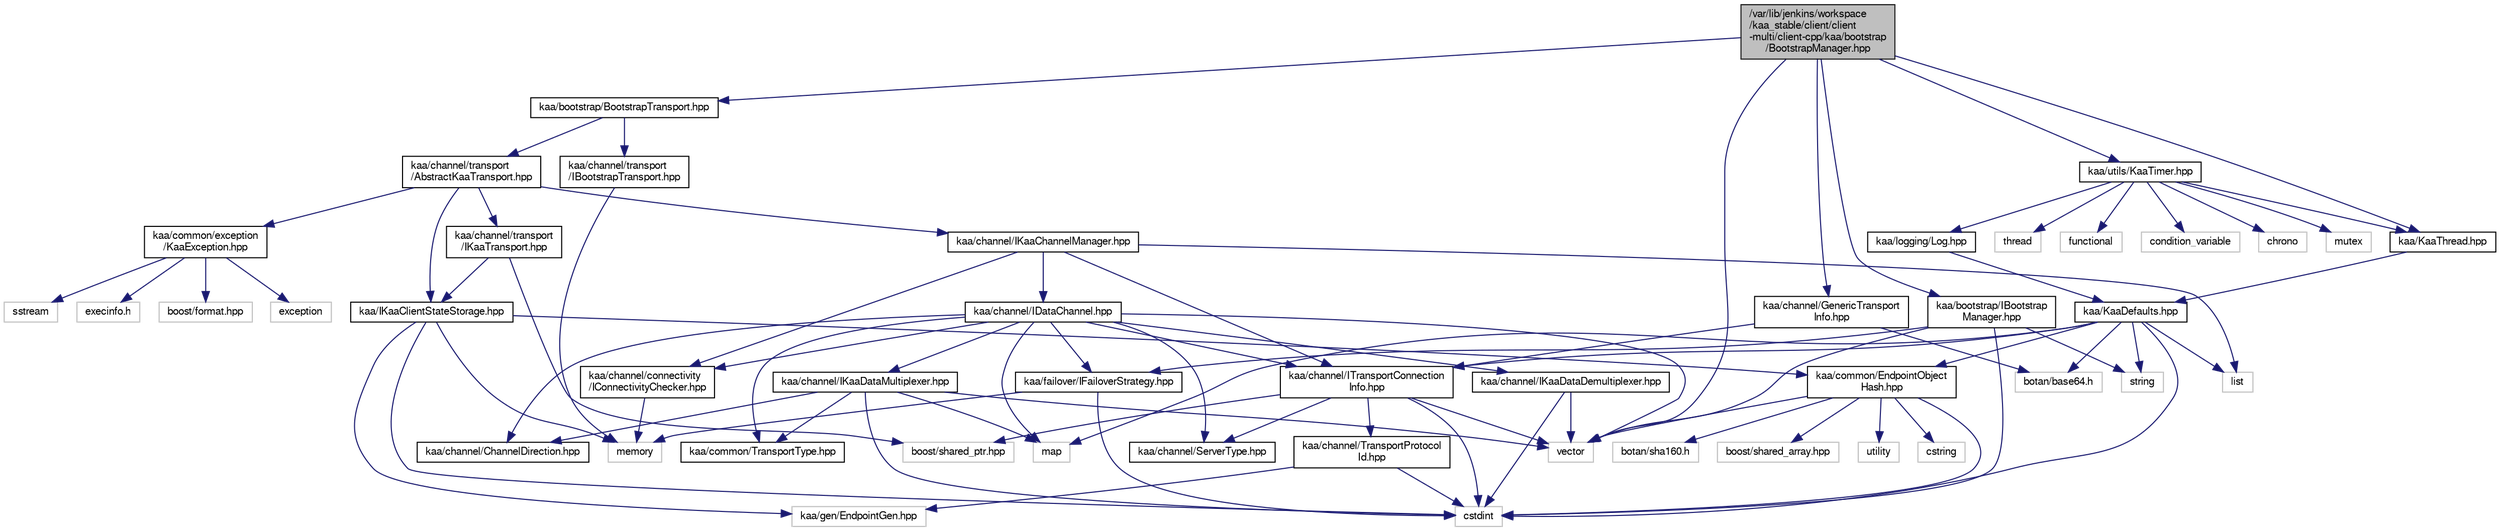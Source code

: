 digraph "/var/lib/jenkins/workspace/kaa_stable/client/client-multi/client-cpp/kaa/bootstrap/BootstrapManager.hpp"
{
  bgcolor="transparent";
  edge [fontname="FreeSans",fontsize="10",labelfontname="FreeSans",labelfontsize="10"];
  node [fontname="FreeSans",fontsize="10",shape=record];
  Node1 [label="/var/lib/jenkins/workspace\l/kaa_stable/client/client\l-multi/client-cpp/kaa/bootstrap\l/BootstrapManager.hpp",height=0.2,width=0.4,color="black", fillcolor="grey75", style="filled" fontcolor="black"];
  Node1 -> Node2 [color="midnightblue",fontsize="10",style="solid",fontname="FreeSans"];
  Node2 [label="vector",height=0.2,width=0.4,color="grey75"];
  Node1 -> Node3 [color="midnightblue",fontsize="10",style="solid",fontname="FreeSans"];
  Node3 [label="kaa/KaaThread.hpp",height=0.2,width=0.4,color="black",URL="$KaaThread_8hpp.html"];
  Node3 -> Node4 [color="midnightblue",fontsize="10",style="solid",fontname="FreeSans"];
  Node4 [label="kaa/KaaDefaults.hpp",height=0.2,width=0.4,color="black",URL="$KaaDefaults_8hpp.html"];
  Node4 -> Node5 [color="midnightblue",fontsize="10",style="solid",fontname="FreeSans"];
  Node5 [label="map",height=0.2,width=0.4,color="grey75"];
  Node4 -> Node6 [color="midnightblue",fontsize="10",style="solid",fontname="FreeSans"];
  Node6 [label="list",height=0.2,width=0.4,color="grey75"];
  Node4 -> Node7 [color="midnightblue",fontsize="10",style="solid",fontname="FreeSans"];
  Node7 [label="string",height=0.2,width=0.4,color="grey75"];
  Node4 -> Node8 [color="midnightblue",fontsize="10",style="solid",fontname="FreeSans"];
  Node8 [label="botan/base64.h",height=0.2,width=0.4,color="grey75"];
  Node4 -> Node9 [color="midnightblue",fontsize="10",style="solid",fontname="FreeSans"];
  Node9 [label="cstdint",height=0.2,width=0.4,color="grey75"];
  Node4 -> Node10 [color="midnightblue",fontsize="10",style="solid",fontname="FreeSans"];
  Node10 [label="kaa/common/EndpointObject\lHash.hpp",height=0.2,width=0.4,color="black",URL="$EndpointObjectHash_8hpp.html"];
  Node10 -> Node11 [color="midnightblue",fontsize="10",style="solid",fontname="FreeSans"];
  Node11 [label="utility",height=0.2,width=0.4,color="grey75"];
  Node10 -> Node12 [color="midnightblue",fontsize="10",style="solid",fontname="FreeSans"];
  Node12 [label="cstring",height=0.2,width=0.4,color="grey75"];
  Node10 -> Node2 [color="midnightblue",fontsize="10",style="solid",fontname="FreeSans"];
  Node10 -> Node13 [color="midnightblue",fontsize="10",style="solid",fontname="FreeSans"];
  Node13 [label="botan/sha160.h",height=0.2,width=0.4,color="grey75"];
  Node10 -> Node9 [color="midnightblue",fontsize="10",style="solid",fontname="FreeSans"];
  Node10 -> Node14 [color="midnightblue",fontsize="10",style="solid",fontname="FreeSans"];
  Node14 [label="boost/shared_array.hpp",height=0.2,width=0.4,color="grey75"];
  Node4 -> Node15 [color="midnightblue",fontsize="10",style="solid",fontname="FreeSans"];
  Node15 [label="kaa/channel/ITransportConnection\lInfo.hpp",height=0.2,width=0.4,color="black",URL="$ITransportConnectionInfo_8hpp.html"];
  Node15 -> Node9 [color="midnightblue",fontsize="10",style="solid",fontname="FreeSans"];
  Node15 -> Node2 [color="midnightblue",fontsize="10",style="solid",fontname="FreeSans"];
  Node15 -> Node16 [color="midnightblue",fontsize="10",style="solid",fontname="FreeSans"];
  Node16 [label="boost/shared_ptr.hpp",height=0.2,width=0.4,color="grey75"];
  Node15 -> Node17 [color="midnightblue",fontsize="10",style="solid",fontname="FreeSans"];
  Node17 [label="kaa/channel/ServerType.hpp",height=0.2,width=0.4,color="black",URL="$ServerType_8hpp.html"];
  Node15 -> Node18 [color="midnightblue",fontsize="10",style="solid",fontname="FreeSans"];
  Node18 [label="kaa/channel/TransportProtocol\lId.hpp",height=0.2,width=0.4,color="black",URL="$TransportProtocolId_8hpp.html"];
  Node18 -> Node9 [color="midnightblue",fontsize="10",style="solid",fontname="FreeSans"];
  Node18 -> Node19 [color="midnightblue",fontsize="10",style="solid",fontname="FreeSans"];
  Node19 [label="kaa/gen/EndpointGen.hpp",height=0.2,width=0.4,color="grey75"];
  Node1 -> Node20 [color="midnightblue",fontsize="10",style="solid",fontname="FreeSans"];
  Node20 [label="kaa/bootstrap/IBootstrap\lManager.hpp",height=0.2,width=0.4,color="black",URL="$IBootstrapManager_8hpp.html"];
  Node20 -> Node2 [color="midnightblue",fontsize="10",style="solid",fontname="FreeSans"];
  Node20 -> Node7 [color="midnightblue",fontsize="10",style="solid",fontname="FreeSans"];
  Node20 -> Node9 [color="midnightblue",fontsize="10",style="solid",fontname="FreeSans"];
  Node20 -> Node21 [color="midnightblue",fontsize="10",style="solid",fontname="FreeSans"];
  Node21 [label="kaa/failover/IFailoverStrategy.hpp",height=0.2,width=0.4,color="black",URL="$IFailoverStrategy_8hpp.html"];
  Node21 -> Node22 [color="midnightblue",fontsize="10",style="solid",fontname="FreeSans"];
  Node22 [label="memory",height=0.2,width=0.4,color="grey75"];
  Node21 -> Node9 [color="midnightblue",fontsize="10",style="solid",fontname="FreeSans"];
  Node1 -> Node23 [color="midnightblue",fontsize="10",style="solid",fontname="FreeSans"];
  Node23 [label="kaa/bootstrap/BootstrapTransport.hpp",height=0.2,width=0.4,color="black",URL="$BootstrapTransport_8hpp.html"];
  Node23 -> Node24 [color="midnightblue",fontsize="10",style="solid",fontname="FreeSans"];
  Node24 [label="kaa/channel/transport\l/AbstractKaaTransport.hpp",height=0.2,width=0.4,color="black",URL="$AbstractKaaTransport_8hpp.html"];
  Node24 -> Node25 [color="midnightblue",fontsize="10",style="solid",fontname="FreeSans"];
  Node25 [label="kaa/channel/transport\l/IKaaTransport.hpp",height=0.2,width=0.4,color="black",URL="$IKaaTransport_8hpp.html"];
  Node25 -> Node26 [color="midnightblue",fontsize="10",style="solid",fontname="FreeSans"];
  Node26 [label="kaa/IKaaClientStateStorage.hpp",height=0.2,width=0.4,color="black",URL="$IKaaClientStateStorage_8hpp.html"];
  Node26 -> Node9 [color="midnightblue",fontsize="10",style="solid",fontname="FreeSans"];
  Node26 -> Node22 [color="midnightblue",fontsize="10",style="solid",fontname="FreeSans"];
  Node26 -> Node19 [color="midnightblue",fontsize="10",style="solid",fontname="FreeSans"];
  Node26 -> Node10 [color="midnightblue",fontsize="10",style="solid",fontname="FreeSans"];
  Node25 -> Node16 [color="midnightblue",fontsize="10",style="solid",fontname="FreeSans"];
  Node24 -> Node27 [color="midnightblue",fontsize="10",style="solid",fontname="FreeSans"];
  Node27 [label="kaa/channel/IKaaChannelManager.hpp",height=0.2,width=0.4,color="black",URL="$IKaaChannelManager_8hpp.html"];
  Node27 -> Node6 [color="midnightblue",fontsize="10",style="solid",fontname="FreeSans"];
  Node27 -> Node28 [color="midnightblue",fontsize="10",style="solid",fontname="FreeSans"];
  Node28 [label="kaa/channel/IDataChannel.hpp",height=0.2,width=0.4,color="black",URL="$IDataChannel_8hpp.html"];
  Node28 -> Node2 [color="midnightblue",fontsize="10",style="solid",fontname="FreeSans"];
  Node28 -> Node5 [color="midnightblue",fontsize="10",style="solid",fontname="FreeSans"];
  Node28 -> Node21 [color="midnightblue",fontsize="10",style="solid",fontname="FreeSans"];
  Node28 -> Node17 [color="midnightblue",fontsize="10",style="solid",fontname="FreeSans"];
  Node28 -> Node29 [color="midnightblue",fontsize="10",style="solid",fontname="FreeSans"];
  Node29 [label="kaa/common/TransportType.hpp",height=0.2,width=0.4,color="black",URL="$TransportType_8hpp.html"];
  Node28 -> Node30 [color="midnightblue",fontsize="10",style="solid",fontname="FreeSans"];
  Node30 [label="kaa/channel/ChannelDirection.hpp",height=0.2,width=0.4,color="black",URL="$ChannelDirection_8hpp.html"];
  Node28 -> Node31 [color="midnightblue",fontsize="10",style="solid",fontname="FreeSans"];
  Node31 [label="kaa/channel/IKaaDataMultiplexer.hpp",height=0.2,width=0.4,color="black",URL="$IKaaDataMultiplexer_8hpp.html"];
  Node31 -> Node9 [color="midnightblue",fontsize="10",style="solid",fontname="FreeSans"];
  Node31 -> Node5 [color="midnightblue",fontsize="10",style="solid",fontname="FreeSans"];
  Node31 -> Node2 [color="midnightblue",fontsize="10",style="solid",fontname="FreeSans"];
  Node31 -> Node29 [color="midnightblue",fontsize="10",style="solid",fontname="FreeSans"];
  Node31 -> Node30 [color="midnightblue",fontsize="10",style="solid",fontname="FreeSans"];
  Node28 -> Node32 [color="midnightblue",fontsize="10",style="solid",fontname="FreeSans"];
  Node32 [label="kaa/channel/IKaaDataDemultiplexer.hpp",height=0.2,width=0.4,color="black",URL="$IKaaDataDemultiplexer_8hpp.html"];
  Node32 -> Node9 [color="midnightblue",fontsize="10",style="solid",fontname="FreeSans"];
  Node32 -> Node2 [color="midnightblue",fontsize="10",style="solid",fontname="FreeSans"];
  Node28 -> Node15 [color="midnightblue",fontsize="10",style="solid",fontname="FreeSans"];
  Node28 -> Node33 [color="midnightblue",fontsize="10",style="solid",fontname="FreeSans"];
  Node33 [label="kaa/channel/connectivity\l/IConnectivityChecker.hpp",height=0.2,width=0.4,color="black",URL="$IConnectivityChecker_8hpp.html"];
  Node33 -> Node22 [color="midnightblue",fontsize="10",style="solid",fontname="FreeSans"];
  Node27 -> Node15 [color="midnightblue",fontsize="10",style="solid",fontname="FreeSans"];
  Node27 -> Node33 [color="midnightblue",fontsize="10",style="solid",fontname="FreeSans"];
  Node24 -> Node34 [color="midnightblue",fontsize="10",style="solid",fontname="FreeSans"];
  Node34 [label="kaa/common/exception\l/KaaException.hpp",height=0.2,width=0.4,color="black",URL="$KaaException_8hpp.html"];
  Node34 -> Node35 [color="midnightblue",fontsize="10",style="solid",fontname="FreeSans"];
  Node35 [label="boost/format.hpp",height=0.2,width=0.4,color="grey75"];
  Node34 -> Node36 [color="midnightblue",fontsize="10",style="solid",fontname="FreeSans"];
  Node36 [label="exception",height=0.2,width=0.4,color="grey75"];
  Node34 -> Node37 [color="midnightblue",fontsize="10",style="solid",fontname="FreeSans"];
  Node37 [label="sstream",height=0.2,width=0.4,color="grey75"];
  Node34 -> Node38 [color="midnightblue",fontsize="10",style="solid",fontname="FreeSans"];
  Node38 [label="execinfo.h",height=0.2,width=0.4,color="grey75"];
  Node24 -> Node26 [color="midnightblue",fontsize="10",style="solid",fontname="FreeSans"];
  Node23 -> Node39 [color="midnightblue",fontsize="10",style="solid",fontname="FreeSans"];
  Node39 [label="kaa/channel/transport\l/IBootstrapTransport.hpp",height=0.2,width=0.4,color="black",URL="$IBootstrapTransport_8hpp.html"];
  Node39 -> Node22 [color="midnightblue",fontsize="10",style="solid",fontname="FreeSans"];
  Node1 -> Node40 [color="midnightblue",fontsize="10",style="solid",fontname="FreeSans"];
  Node40 [label="kaa/channel/GenericTransport\lInfo.hpp",height=0.2,width=0.4,color="black",URL="$GenericTransportInfo_8hpp.html"];
  Node40 -> Node8 [color="midnightblue",fontsize="10",style="solid",fontname="FreeSans"];
  Node40 -> Node15 [color="midnightblue",fontsize="10",style="solid",fontname="FreeSans"];
  Node1 -> Node41 [color="midnightblue",fontsize="10",style="solid",fontname="FreeSans"];
  Node41 [label="kaa/utils/KaaTimer.hpp",height=0.2,width=0.4,color="black",URL="$KaaTimer_8hpp.html"];
  Node41 -> Node42 [color="midnightblue",fontsize="10",style="solid",fontname="FreeSans"];
  Node42 [label="chrono",height=0.2,width=0.4,color="grey75"];
  Node41 -> Node43 [color="midnightblue",fontsize="10",style="solid",fontname="FreeSans"];
  Node43 [label="mutex",height=0.2,width=0.4,color="grey75"];
  Node41 -> Node44 [color="midnightblue",fontsize="10",style="solid",fontname="FreeSans"];
  Node44 [label="thread",height=0.2,width=0.4,color="grey75"];
  Node41 -> Node45 [color="midnightblue",fontsize="10",style="solid",fontname="FreeSans"];
  Node45 [label="functional",height=0.2,width=0.4,color="grey75"];
  Node41 -> Node46 [color="midnightblue",fontsize="10",style="solid",fontname="FreeSans"];
  Node46 [label="condition_variable",height=0.2,width=0.4,color="grey75"];
  Node41 -> Node3 [color="midnightblue",fontsize="10",style="solid",fontname="FreeSans"];
  Node41 -> Node47 [color="midnightblue",fontsize="10",style="solid",fontname="FreeSans"];
  Node47 [label="kaa/logging/Log.hpp",height=0.2,width=0.4,color="black",URL="$Log_8hpp.html"];
  Node47 -> Node4 [color="midnightblue",fontsize="10",style="solid",fontname="FreeSans"];
}
